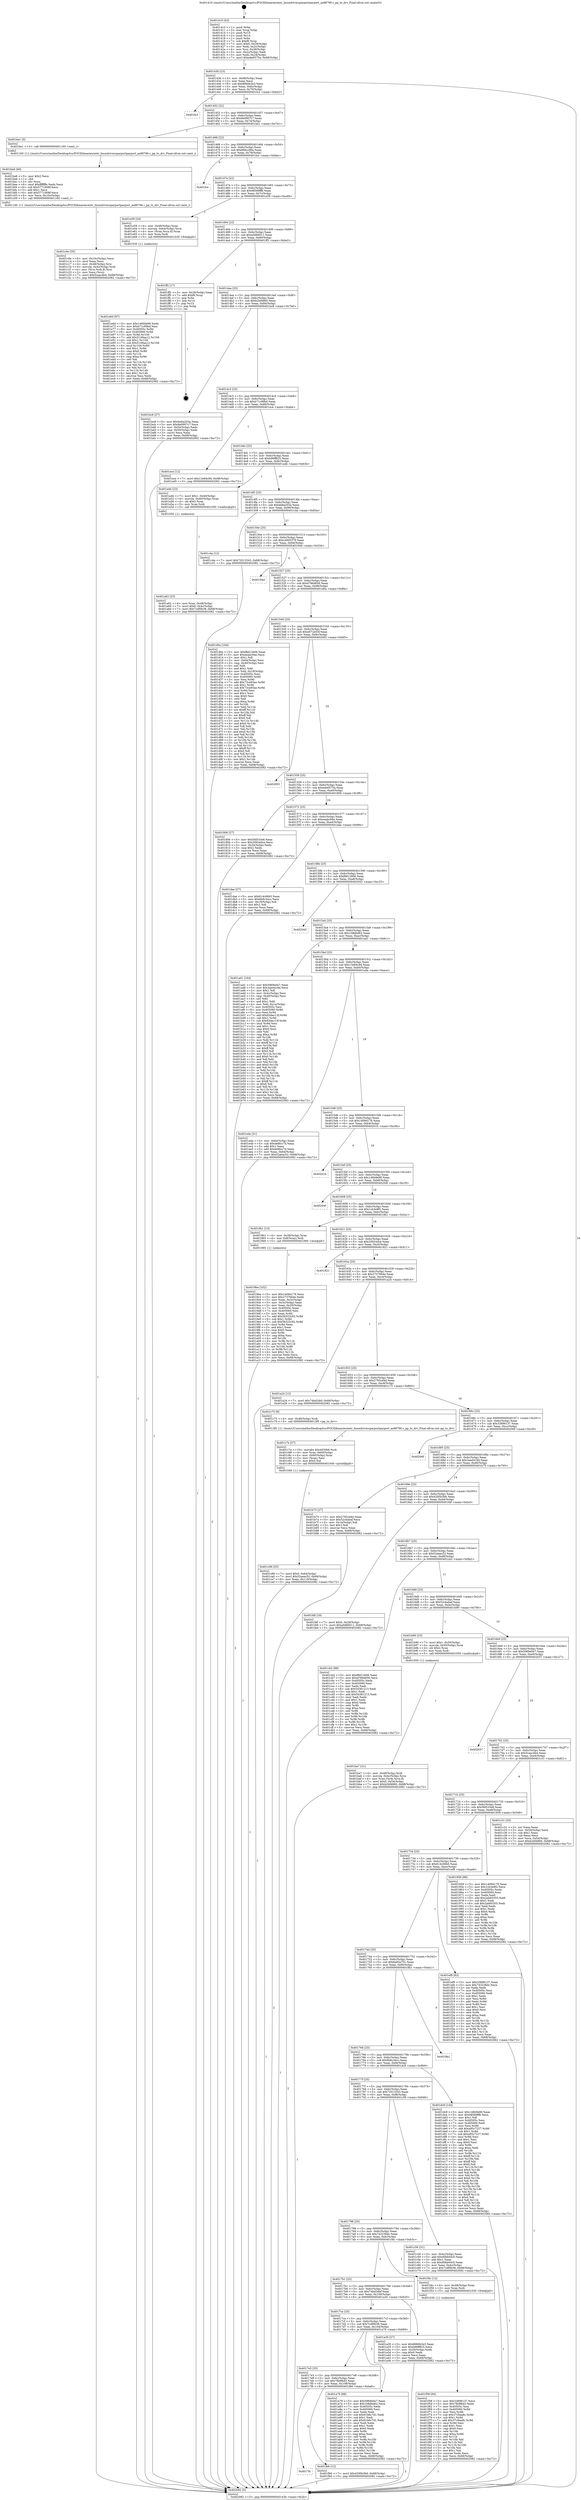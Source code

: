 digraph "0x401410" {
  label = "0x401410 (/mnt/c/Users/mathe/Desktop/tcc/POCII/binaries/extr_linuxdriversparportparport_ax88796.c_pp_to_drv_Final-ollvm.out::main(0))"
  labelloc = "t"
  node[shape=record]

  Entry [label="",width=0.3,height=0.3,shape=circle,fillcolor=black,style=filled]
  "0x40143b" [label="{
     0x40143b [23]\l
     | [instrs]\l
     &nbsp;&nbsp;0x40143b \<+3\>: mov -0x68(%rbp),%eax\l
     &nbsp;&nbsp;0x40143e \<+2\>: mov %eax,%ecx\l
     &nbsp;&nbsp;0x401440 \<+6\>: sub $0x8666b3e3,%ecx\l
     &nbsp;&nbsp;0x401446 \<+3\>: mov %eax,-0x6c(%rbp)\l
     &nbsp;&nbsp;0x401449 \<+3\>: mov %ecx,-0x70(%rbp)\l
     &nbsp;&nbsp;0x40144c \<+6\>: je 0000000000401fc2 \<main+0xbb2\>\l
  }"]
  "0x401fc2" [label="{
     0x401fc2\l
  }", style=dashed]
  "0x401452" [label="{
     0x401452 [22]\l
     | [instrs]\l
     &nbsp;&nbsp;0x401452 \<+5\>: jmp 0000000000401457 \<main+0x47\>\l
     &nbsp;&nbsp;0x401457 \<+3\>: mov -0x6c(%rbp),%eax\l
     &nbsp;&nbsp;0x40145a \<+5\>: sub $0x8e0907c7,%eax\l
     &nbsp;&nbsp;0x40145f \<+3\>: mov %eax,-0x74(%rbp)\l
     &nbsp;&nbsp;0x401462 \<+6\>: je 0000000000401be1 \<main+0x7d1\>\l
  }"]
  Exit [label="",width=0.3,height=0.3,shape=circle,fillcolor=black,style=filled,peripheries=2]
  "0x401be1" [label="{
     0x401be1 [5]\l
     | [instrs]\l
     &nbsp;&nbsp;0x401be1 \<+5\>: call 0000000000401160 \<next_i\>\l
     | [calls]\l
     &nbsp;&nbsp;0x401160 \{1\} (/mnt/c/Users/mathe/Desktop/tcc/POCII/binaries/extr_linuxdriversparportparport_ax88796.c_pp_to_drv_Final-ollvm.out::next_i)\l
  }"]
  "0x401468" [label="{
     0x401468 [22]\l
     | [instrs]\l
     &nbsp;&nbsp;0x401468 \<+5\>: jmp 000000000040146d \<main+0x5d\>\l
     &nbsp;&nbsp;0x40146d \<+3\>: mov -0x6c(%rbp),%eax\l
     &nbsp;&nbsp;0x401470 \<+5\>: sub $0x966cc90a,%eax\l
     &nbsp;&nbsp;0x401475 \<+3\>: mov %eax,-0x78(%rbp)\l
     &nbsp;&nbsp;0x401478 \<+6\>: je 0000000000401fce \<main+0xbbe\>\l
  }"]
  "0x4017fc" [label="{
     0x4017fc\l
  }", style=dashed]
  "0x401fce" [label="{
     0x401fce\l
  }", style=dashed]
  "0x40147e" [label="{
     0x40147e [22]\l
     | [instrs]\l
     &nbsp;&nbsp;0x40147e \<+5\>: jmp 0000000000401483 \<main+0x73\>\l
     &nbsp;&nbsp;0x401483 \<+3\>: mov -0x6c(%rbp),%eax\l
     &nbsp;&nbsp;0x401486 \<+5\>: sub $0x98569ff8,%eax\l
     &nbsp;&nbsp;0x40148b \<+3\>: mov %eax,-0x7c(%rbp)\l
     &nbsp;&nbsp;0x40148e \<+6\>: je 0000000000401e59 \<main+0xa49\>\l
  }"]
  "0x401fb6" [label="{
     0x401fb6 [12]\l
     | [instrs]\l
     &nbsp;&nbsp;0x401fb6 \<+7\>: movl $0x4295b3b6,-0x68(%rbp)\l
     &nbsp;&nbsp;0x401fbd \<+5\>: jmp 0000000000402082 \<main+0xc72\>\l
  }"]
  "0x401e59" [label="{
     0x401e59 [20]\l
     | [instrs]\l
     &nbsp;&nbsp;0x401e59 \<+4\>: mov -0x48(%rbp),%rax\l
     &nbsp;&nbsp;0x401e5d \<+4\>: movslq -0x64(%rbp),%rcx\l
     &nbsp;&nbsp;0x401e61 \<+4\>: mov (%rax,%rcx,8),%rax\l
     &nbsp;&nbsp;0x401e65 \<+3\>: mov %rax,%rdi\l
     &nbsp;&nbsp;0x401e68 \<+5\>: call 0000000000401030 \<free@plt\>\l
     | [calls]\l
     &nbsp;&nbsp;0x401030 \{1\} (unknown)\l
  }"]
  "0x401494" [label="{
     0x401494 [22]\l
     | [instrs]\l
     &nbsp;&nbsp;0x401494 \<+5\>: jmp 0000000000401499 \<main+0x89\>\l
     &nbsp;&nbsp;0x401499 \<+3\>: mov -0x6c(%rbp),%eax\l
     &nbsp;&nbsp;0x40149c \<+5\>: sub $0xa0d66011,%eax\l
     &nbsp;&nbsp;0x4014a1 \<+3\>: mov %eax,-0x80(%rbp)\l
     &nbsp;&nbsp;0x4014a4 \<+6\>: je 0000000000401ff2 \<main+0xbe2\>\l
  }"]
  "0x401f58" [label="{
     0x401f58 [94]\l
     | [instrs]\l
     &nbsp;&nbsp;0x401f58 \<+5\>: mov $0x33896137,%ecx\l
     &nbsp;&nbsp;0x401f5d \<+5\>: mov $0x7fb9fbd3,%edx\l
     &nbsp;&nbsp;0x401f62 \<+7\>: mov 0x40505c,%esi\l
     &nbsp;&nbsp;0x401f69 \<+8\>: mov 0x405060,%r8d\l
     &nbsp;&nbsp;0x401f71 \<+3\>: mov %esi,%r9d\l
     &nbsp;&nbsp;0x401f74 \<+7\>: sub $0x37c9aa8c,%r9d\l
     &nbsp;&nbsp;0x401f7b \<+4\>: sub $0x1,%r9d\l
     &nbsp;&nbsp;0x401f7f \<+7\>: add $0x37c9aa8c,%r9d\l
     &nbsp;&nbsp;0x401f86 \<+4\>: imul %r9d,%esi\l
     &nbsp;&nbsp;0x401f8a \<+3\>: and $0x1,%esi\l
     &nbsp;&nbsp;0x401f8d \<+3\>: cmp $0x0,%esi\l
     &nbsp;&nbsp;0x401f90 \<+4\>: sete %r10b\l
     &nbsp;&nbsp;0x401f94 \<+4\>: cmp $0xa,%r8d\l
     &nbsp;&nbsp;0x401f98 \<+4\>: setl %r11b\l
     &nbsp;&nbsp;0x401f9c \<+3\>: mov %r10b,%bl\l
     &nbsp;&nbsp;0x401f9f \<+3\>: and %r11b,%bl\l
     &nbsp;&nbsp;0x401fa2 \<+3\>: xor %r11b,%r10b\l
     &nbsp;&nbsp;0x401fa5 \<+3\>: or %r10b,%bl\l
     &nbsp;&nbsp;0x401fa8 \<+3\>: test $0x1,%bl\l
     &nbsp;&nbsp;0x401fab \<+3\>: cmovne %edx,%ecx\l
     &nbsp;&nbsp;0x401fae \<+3\>: mov %ecx,-0x68(%rbp)\l
     &nbsp;&nbsp;0x401fb1 \<+5\>: jmp 0000000000402082 \<main+0xc72\>\l
  }"]
  "0x401ff2" [label="{
     0x401ff2 [17]\l
     | [instrs]\l
     &nbsp;&nbsp;0x401ff2 \<+3\>: mov -0x28(%rbp),%eax\l
     &nbsp;&nbsp;0x401ff5 \<+7\>: add $0xf8,%rsp\l
     &nbsp;&nbsp;0x401ffc \<+1\>: pop %rbx\l
     &nbsp;&nbsp;0x401ffd \<+2\>: pop %r14\l
     &nbsp;&nbsp;0x401fff \<+2\>: pop %r15\l
     &nbsp;&nbsp;0x402001 \<+1\>: pop %rbp\l
     &nbsp;&nbsp;0x402002 \<+1\>: ret\l
  }"]
  "0x4014aa" [label="{
     0x4014aa [25]\l
     | [instrs]\l
     &nbsp;&nbsp;0x4014aa \<+5\>: jmp 00000000004014af \<main+0x9f\>\l
     &nbsp;&nbsp;0x4014af \<+3\>: mov -0x6c(%rbp),%eax\l
     &nbsp;&nbsp;0x4014b2 \<+5\>: sub $0xb2bf4860,%eax\l
     &nbsp;&nbsp;0x4014b7 \<+6\>: mov %eax,-0x84(%rbp)\l
     &nbsp;&nbsp;0x4014bd \<+6\>: je 0000000000401bc6 \<main+0x7b6\>\l
  }"]
  "0x401e6d" [label="{
     0x401e6d [97]\l
     | [instrs]\l
     &nbsp;&nbsp;0x401e6d \<+5\>: mov $0x146b9e98,%edx\l
     &nbsp;&nbsp;0x401e72 \<+5\>: mov $0xb71c99bd,%esi\l
     &nbsp;&nbsp;0x401e77 \<+8\>: mov 0x40505c,%r8d\l
     &nbsp;&nbsp;0x401e7f \<+8\>: mov 0x405060,%r9d\l
     &nbsp;&nbsp;0x401e87 \<+3\>: mov %r8d,%r10d\l
     &nbsp;&nbsp;0x401e8a \<+7\>: add $0x5149aa12,%r10d\l
     &nbsp;&nbsp;0x401e91 \<+4\>: sub $0x1,%r10d\l
     &nbsp;&nbsp;0x401e95 \<+7\>: sub $0x5149aa12,%r10d\l
     &nbsp;&nbsp;0x401e9c \<+4\>: imul %r10d,%r8d\l
     &nbsp;&nbsp;0x401ea0 \<+4\>: and $0x1,%r8d\l
     &nbsp;&nbsp;0x401ea4 \<+4\>: cmp $0x0,%r8d\l
     &nbsp;&nbsp;0x401ea8 \<+4\>: sete %r11b\l
     &nbsp;&nbsp;0x401eac \<+4\>: cmp $0xa,%r9d\l
     &nbsp;&nbsp;0x401eb0 \<+3\>: setl %bl\l
     &nbsp;&nbsp;0x401eb3 \<+3\>: mov %r11b,%r14b\l
     &nbsp;&nbsp;0x401eb6 \<+3\>: and %bl,%r14b\l
     &nbsp;&nbsp;0x401eb9 \<+3\>: xor %bl,%r11b\l
     &nbsp;&nbsp;0x401ebc \<+3\>: or %r11b,%r14b\l
     &nbsp;&nbsp;0x401ebf \<+4\>: test $0x1,%r14b\l
     &nbsp;&nbsp;0x401ec3 \<+3\>: cmovne %esi,%edx\l
     &nbsp;&nbsp;0x401ec6 \<+3\>: mov %edx,-0x68(%rbp)\l
     &nbsp;&nbsp;0x401ec9 \<+5\>: jmp 0000000000402082 \<main+0xc72\>\l
  }"]
  "0x401bc6" [label="{
     0x401bc6 [27]\l
     | [instrs]\l
     &nbsp;&nbsp;0x401bc6 \<+5\>: mov $0xbb6a203a,%eax\l
     &nbsp;&nbsp;0x401bcb \<+5\>: mov $0x8e0907c7,%ecx\l
     &nbsp;&nbsp;0x401bd0 \<+3\>: mov -0x54(%rbp),%edx\l
     &nbsp;&nbsp;0x401bd3 \<+3\>: cmp -0x50(%rbp),%edx\l
     &nbsp;&nbsp;0x401bd6 \<+3\>: cmovl %ecx,%eax\l
     &nbsp;&nbsp;0x401bd9 \<+3\>: mov %eax,-0x68(%rbp)\l
     &nbsp;&nbsp;0x401bdc \<+5\>: jmp 0000000000402082 \<main+0xc72\>\l
  }"]
  "0x4014c3" [label="{
     0x4014c3 [25]\l
     | [instrs]\l
     &nbsp;&nbsp;0x4014c3 \<+5\>: jmp 00000000004014c8 \<main+0xb8\>\l
     &nbsp;&nbsp;0x4014c8 \<+3\>: mov -0x6c(%rbp),%eax\l
     &nbsp;&nbsp;0x4014cb \<+5\>: sub $0xb71c99bd,%eax\l
     &nbsp;&nbsp;0x4014d0 \<+6\>: mov %eax,-0x88(%rbp)\l
     &nbsp;&nbsp;0x4014d6 \<+6\>: je 0000000000401ece \<main+0xabe\>\l
  }"]
  "0x401c99" [label="{
     0x401c99 [25]\l
     | [instrs]\l
     &nbsp;&nbsp;0x401c99 \<+7\>: movl $0x0,-0x64(%rbp)\l
     &nbsp;&nbsp;0x401ca0 \<+7\>: movl $0x52aeac52,-0x68(%rbp)\l
     &nbsp;&nbsp;0x401ca7 \<+6\>: mov %eax,-0x110(%rbp)\l
     &nbsp;&nbsp;0x401cad \<+5\>: jmp 0000000000402082 \<main+0xc72\>\l
  }"]
  "0x401ece" [label="{
     0x401ece [12]\l
     | [instrs]\l
     &nbsp;&nbsp;0x401ece \<+7\>: movl $0x13e84c94,-0x68(%rbp)\l
     &nbsp;&nbsp;0x401ed5 \<+5\>: jmp 0000000000402082 \<main+0xc72\>\l
  }"]
  "0x4014dc" [label="{
     0x4014dc [25]\l
     | [instrs]\l
     &nbsp;&nbsp;0x4014dc \<+5\>: jmp 00000000004014e1 \<main+0xd1\>\l
     &nbsp;&nbsp;0x4014e1 \<+3\>: mov -0x6c(%rbp),%eax\l
     &nbsp;&nbsp;0x4014e4 \<+5\>: sub $0xb96ff825,%eax\l
     &nbsp;&nbsp;0x4014e9 \<+6\>: mov %eax,-0x8c(%rbp)\l
     &nbsp;&nbsp;0x4014ef \<+6\>: je 0000000000401a4b \<main+0x63b\>\l
  }"]
  "0x401c7e" [label="{
     0x401c7e [27]\l
     | [instrs]\l
     &nbsp;&nbsp;0x401c7e \<+10\>: movabs $0x4030b6,%rdi\l
     &nbsp;&nbsp;0x401c88 \<+4\>: mov %rax,-0x60(%rbp)\l
     &nbsp;&nbsp;0x401c8c \<+4\>: mov -0x60(%rbp),%rax\l
     &nbsp;&nbsp;0x401c90 \<+2\>: mov (%rax),%esi\l
     &nbsp;&nbsp;0x401c92 \<+2\>: mov $0x0,%al\l
     &nbsp;&nbsp;0x401c94 \<+5\>: call 0000000000401040 \<printf@plt\>\l
     | [calls]\l
     &nbsp;&nbsp;0x401040 \{1\} (unknown)\l
  }"]
  "0x401a4b" [label="{
     0x401a4b [23]\l
     | [instrs]\l
     &nbsp;&nbsp;0x401a4b \<+7\>: movl $0x1,-0x40(%rbp)\l
     &nbsp;&nbsp;0x401a52 \<+4\>: movslq -0x40(%rbp),%rax\l
     &nbsp;&nbsp;0x401a56 \<+4\>: shl $0x3,%rax\l
     &nbsp;&nbsp;0x401a5a \<+3\>: mov %rax,%rdi\l
     &nbsp;&nbsp;0x401a5d \<+5\>: call 0000000000401050 \<malloc@plt\>\l
     | [calls]\l
     &nbsp;&nbsp;0x401050 \{1\} (unknown)\l
  }"]
  "0x4014f5" [label="{
     0x4014f5 [25]\l
     | [instrs]\l
     &nbsp;&nbsp;0x4014f5 \<+5\>: jmp 00000000004014fa \<main+0xea\>\l
     &nbsp;&nbsp;0x4014fa \<+3\>: mov -0x6c(%rbp),%eax\l
     &nbsp;&nbsp;0x4014fd \<+5\>: sub $0xbb6a203a,%eax\l
     &nbsp;&nbsp;0x401502 \<+6\>: mov %eax,-0x90(%rbp)\l
     &nbsp;&nbsp;0x401508 \<+6\>: je 0000000000401c4a \<main+0x83a\>\l
  }"]
  "0x401c0e" [label="{
     0x401c0e [35]\l
     | [instrs]\l
     &nbsp;&nbsp;0x401c0e \<+6\>: mov -0x10c(%rbp),%ecx\l
     &nbsp;&nbsp;0x401c14 \<+3\>: imul %eax,%ecx\l
     &nbsp;&nbsp;0x401c17 \<+4\>: mov -0x48(%rbp),%rsi\l
     &nbsp;&nbsp;0x401c1b \<+4\>: movslq -0x4c(%rbp),%rdi\l
     &nbsp;&nbsp;0x401c1f \<+4\>: mov (%rsi,%rdi,8),%rsi\l
     &nbsp;&nbsp;0x401c23 \<+2\>: mov %ecx,(%rsi)\l
     &nbsp;&nbsp;0x401c25 \<+7\>: movl $0x5caac4b4,-0x68(%rbp)\l
     &nbsp;&nbsp;0x401c2c \<+5\>: jmp 0000000000402082 \<main+0xc72\>\l
  }"]
  "0x401c4a" [label="{
     0x401c4a [12]\l
     | [instrs]\l
     &nbsp;&nbsp;0x401c4a \<+7\>: movl $0x72013343,-0x68(%rbp)\l
     &nbsp;&nbsp;0x401c51 \<+5\>: jmp 0000000000402082 \<main+0xc72\>\l
  }"]
  "0x40150e" [label="{
     0x40150e [25]\l
     | [instrs]\l
     &nbsp;&nbsp;0x40150e \<+5\>: jmp 0000000000401513 \<main+0x103\>\l
     &nbsp;&nbsp;0x401513 \<+3\>: mov -0x6c(%rbp),%eax\l
     &nbsp;&nbsp;0x401516 \<+5\>: sub $0xc4005379,%eax\l
     &nbsp;&nbsp;0x40151b \<+6\>: mov %eax,-0x94(%rbp)\l
     &nbsp;&nbsp;0x401521 \<+6\>: je 000000000040194d \<main+0x53d\>\l
  }"]
  "0x401be6" [label="{
     0x401be6 [40]\l
     | [instrs]\l
     &nbsp;&nbsp;0x401be6 \<+5\>: mov $0x2,%ecx\l
     &nbsp;&nbsp;0x401beb \<+1\>: cltd\l
     &nbsp;&nbsp;0x401bec \<+2\>: idiv %ecx\l
     &nbsp;&nbsp;0x401bee \<+6\>: imul $0xfffffffe,%edx,%ecx\l
     &nbsp;&nbsp;0x401bf4 \<+6\>: sub $0x5771908f,%ecx\l
     &nbsp;&nbsp;0x401bfa \<+3\>: add $0x1,%ecx\l
     &nbsp;&nbsp;0x401bfd \<+6\>: add $0x5771908f,%ecx\l
     &nbsp;&nbsp;0x401c03 \<+6\>: mov %ecx,-0x10c(%rbp)\l
     &nbsp;&nbsp;0x401c09 \<+5\>: call 0000000000401160 \<next_i\>\l
     | [calls]\l
     &nbsp;&nbsp;0x401160 \{1\} (/mnt/c/Users/mathe/Desktop/tcc/POCII/binaries/extr_linuxdriversparportparport_ax88796.c_pp_to_drv_Final-ollvm.out::next_i)\l
  }"]
  "0x40194d" [label="{
     0x40194d\l
  }", style=dashed]
  "0x401527" [label="{
     0x401527 [25]\l
     | [instrs]\l
     &nbsp;&nbsp;0x401527 \<+5\>: jmp 000000000040152c \<main+0x11c\>\l
     &nbsp;&nbsp;0x40152c \<+3\>: mov -0x6c(%rbp),%eax\l
     &nbsp;&nbsp;0x40152f \<+5\>: sub $0xd786d656,%eax\l
     &nbsp;&nbsp;0x401534 \<+6\>: mov %eax,-0x98(%rbp)\l
     &nbsp;&nbsp;0x40153a \<+6\>: je 0000000000401d0a \<main+0x8fa\>\l
  }"]
  "0x401ba7" [label="{
     0x401ba7 [31]\l
     | [instrs]\l
     &nbsp;&nbsp;0x401ba7 \<+4\>: mov -0x48(%rbp),%rdi\l
     &nbsp;&nbsp;0x401bab \<+4\>: movslq -0x4c(%rbp),%rcx\l
     &nbsp;&nbsp;0x401baf \<+4\>: mov %rax,(%rdi,%rcx,8)\l
     &nbsp;&nbsp;0x401bb3 \<+7\>: movl $0x0,-0x54(%rbp)\l
     &nbsp;&nbsp;0x401bba \<+7\>: movl $0xb2bf4860,-0x68(%rbp)\l
     &nbsp;&nbsp;0x401bc1 \<+5\>: jmp 0000000000402082 \<main+0xc72\>\l
  }"]
  "0x401d0a" [label="{
     0x401d0a [164]\l
     | [instrs]\l
     &nbsp;&nbsp;0x401d0a \<+5\>: mov $0xf8d12606,%eax\l
     &nbsp;&nbsp;0x401d0f \<+5\>: mov $0xeeabc94e,%ecx\l
     &nbsp;&nbsp;0x401d14 \<+2\>: mov $0x1,%dl\l
     &nbsp;&nbsp;0x401d16 \<+3\>: mov -0x64(%rbp),%esi\l
     &nbsp;&nbsp;0x401d19 \<+3\>: cmp -0x40(%rbp),%esi\l
     &nbsp;&nbsp;0x401d1c \<+4\>: setl %dil\l
     &nbsp;&nbsp;0x401d20 \<+4\>: and $0x1,%dil\l
     &nbsp;&nbsp;0x401d24 \<+4\>: mov %dil,-0x19(%rbp)\l
     &nbsp;&nbsp;0x401d28 \<+7\>: mov 0x40505c,%esi\l
     &nbsp;&nbsp;0x401d2f \<+8\>: mov 0x405060,%r8d\l
     &nbsp;&nbsp;0x401d37 \<+3\>: mov %esi,%r9d\l
     &nbsp;&nbsp;0x401d3a \<+7\>: add $0x73ce93ae,%r9d\l
     &nbsp;&nbsp;0x401d41 \<+4\>: sub $0x1,%r9d\l
     &nbsp;&nbsp;0x401d45 \<+7\>: sub $0x73ce93ae,%r9d\l
     &nbsp;&nbsp;0x401d4c \<+4\>: imul %r9d,%esi\l
     &nbsp;&nbsp;0x401d50 \<+3\>: and $0x1,%esi\l
     &nbsp;&nbsp;0x401d53 \<+3\>: cmp $0x0,%esi\l
     &nbsp;&nbsp;0x401d56 \<+4\>: sete %dil\l
     &nbsp;&nbsp;0x401d5a \<+4\>: cmp $0xa,%r8d\l
     &nbsp;&nbsp;0x401d5e \<+4\>: setl %r10b\l
     &nbsp;&nbsp;0x401d62 \<+3\>: mov %dil,%r11b\l
     &nbsp;&nbsp;0x401d65 \<+4\>: xor $0xff,%r11b\l
     &nbsp;&nbsp;0x401d69 \<+3\>: mov %r10b,%bl\l
     &nbsp;&nbsp;0x401d6c \<+3\>: xor $0xff,%bl\l
     &nbsp;&nbsp;0x401d6f \<+3\>: xor $0x0,%dl\l
     &nbsp;&nbsp;0x401d72 \<+3\>: mov %r11b,%r14b\l
     &nbsp;&nbsp;0x401d75 \<+4\>: and $0x0,%r14b\l
     &nbsp;&nbsp;0x401d79 \<+3\>: and %dl,%dil\l
     &nbsp;&nbsp;0x401d7c \<+3\>: mov %bl,%r15b\l
     &nbsp;&nbsp;0x401d7f \<+4\>: and $0x0,%r15b\l
     &nbsp;&nbsp;0x401d83 \<+3\>: and %dl,%r10b\l
     &nbsp;&nbsp;0x401d86 \<+3\>: or %dil,%r14b\l
     &nbsp;&nbsp;0x401d89 \<+3\>: or %r10b,%r15b\l
     &nbsp;&nbsp;0x401d8c \<+3\>: xor %r15b,%r14b\l
     &nbsp;&nbsp;0x401d8f \<+3\>: or %bl,%r11b\l
     &nbsp;&nbsp;0x401d92 \<+4\>: xor $0xff,%r11b\l
     &nbsp;&nbsp;0x401d96 \<+3\>: or $0x0,%dl\l
     &nbsp;&nbsp;0x401d99 \<+3\>: and %dl,%r11b\l
     &nbsp;&nbsp;0x401d9c \<+3\>: or %r11b,%r14b\l
     &nbsp;&nbsp;0x401d9f \<+4\>: test $0x1,%r14b\l
     &nbsp;&nbsp;0x401da3 \<+3\>: cmovne %ecx,%eax\l
     &nbsp;&nbsp;0x401da6 \<+3\>: mov %eax,-0x68(%rbp)\l
     &nbsp;&nbsp;0x401da9 \<+5\>: jmp 0000000000402082 \<main+0xc72\>\l
  }"]
  "0x401540" [label="{
     0x401540 [25]\l
     | [instrs]\l
     &nbsp;&nbsp;0x401540 \<+5\>: jmp 0000000000401545 \<main+0x135\>\l
     &nbsp;&nbsp;0x401545 \<+3\>: mov -0x6c(%rbp),%eax\l
     &nbsp;&nbsp;0x401548 \<+5\>: sub $0xe672e03f,%eax\l
     &nbsp;&nbsp;0x40154d \<+6\>: mov %eax,-0x9c(%rbp)\l
     &nbsp;&nbsp;0x401553 \<+6\>: je 0000000000402003 \<main+0xbf3\>\l
  }"]
  "0x4017e3" [label="{
     0x4017e3 [25]\l
     | [instrs]\l
     &nbsp;&nbsp;0x4017e3 \<+5\>: jmp 00000000004017e8 \<main+0x3d8\>\l
     &nbsp;&nbsp;0x4017e8 \<+3\>: mov -0x6c(%rbp),%eax\l
     &nbsp;&nbsp;0x4017eb \<+5\>: sub $0x7fb9fbd3,%eax\l
     &nbsp;&nbsp;0x4017f0 \<+6\>: mov %eax,-0x108(%rbp)\l
     &nbsp;&nbsp;0x4017f6 \<+6\>: je 0000000000401fb6 \<main+0xba6\>\l
  }"]
  "0x402003" [label="{
     0x402003\l
  }", style=dashed]
  "0x401559" [label="{
     0x401559 [25]\l
     | [instrs]\l
     &nbsp;&nbsp;0x401559 \<+5\>: jmp 000000000040155e \<main+0x14e\>\l
     &nbsp;&nbsp;0x40155e \<+3\>: mov -0x6c(%rbp),%eax\l
     &nbsp;&nbsp;0x401561 \<+5\>: sub $0xede6575a,%eax\l
     &nbsp;&nbsp;0x401566 \<+6\>: mov %eax,-0xa0(%rbp)\l
     &nbsp;&nbsp;0x40156c \<+6\>: je 0000000000401806 \<main+0x3f6\>\l
  }"]
  "0x401a79" [label="{
     0x401a79 [88]\l
     | [instrs]\l
     &nbsp;&nbsp;0x401a79 \<+5\>: mov $0x5969e0e7,%eax\l
     &nbsp;&nbsp;0x401a7e \<+5\>: mov $0x108dbd62,%ecx\l
     &nbsp;&nbsp;0x401a83 \<+7\>: mov 0x40505c,%edx\l
     &nbsp;&nbsp;0x401a8a \<+7\>: mov 0x405060,%esi\l
     &nbsp;&nbsp;0x401a91 \<+2\>: mov %edx,%edi\l
     &nbsp;&nbsp;0x401a93 \<+6\>: sub $0x91b6c7d1,%edi\l
     &nbsp;&nbsp;0x401a99 \<+3\>: sub $0x1,%edi\l
     &nbsp;&nbsp;0x401a9c \<+6\>: add $0x91b6c7d1,%edi\l
     &nbsp;&nbsp;0x401aa2 \<+3\>: imul %edi,%edx\l
     &nbsp;&nbsp;0x401aa5 \<+3\>: and $0x1,%edx\l
     &nbsp;&nbsp;0x401aa8 \<+3\>: cmp $0x0,%edx\l
     &nbsp;&nbsp;0x401aab \<+4\>: sete %r8b\l
     &nbsp;&nbsp;0x401aaf \<+3\>: cmp $0xa,%esi\l
     &nbsp;&nbsp;0x401ab2 \<+4\>: setl %r9b\l
     &nbsp;&nbsp;0x401ab6 \<+3\>: mov %r8b,%r10b\l
     &nbsp;&nbsp;0x401ab9 \<+3\>: and %r9b,%r10b\l
     &nbsp;&nbsp;0x401abc \<+3\>: xor %r9b,%r8b\l
     &nbsp;&nbsp;0x401abf \<+3\>: or %r8b,%r10b\l
     &nbsp;&nbsp;0x401ac2 \<+4\>: test $0x1,%r10b\l
     &nbsp;&nbsp;0x401ac6 \<+3\>: cmovne %ecx,%eax\l
     &nbsp;&nbsp;0x401ac9 \<+3\>: mov %eax,-0x68(%rbp)\l
     &nbsp;&nbsp;0x401acc \<+5\>: jmp 0000000000402082 \<main+0xc72\>\l
  }"]
  "0x401806" [label="{
     0x401806 [27]\l
     | [instrs]\l
     &nbsp;&nbsp;0x401806 \<+5\>: mov $0x5fd533e8,%eax\l
     &nbsp;&nbsp;0x40180b \<+5\>: mov $0x20924dce,%ecx\l
     &nbsp;&nbsp;0x401810 \<+3\>: mov -0x24(%rbp),%edx\l
     &nbsp;&nbsp;0x401813 \<+3\>: cmp $0x2,%edx\l
     &nbsp;&nbsp;0x401816 \<+3\>: cmovne %ecx,%eax\l
     &nbsp;&nbsp;0x401819 \<+3\>: mov %eax,-0x68(%rbp)\l
     &nbsp;&nbsp;0x40181c \<+5\>: jmp 0000000000402082 \<main+0xc72\>\l
  }"]
  "0x401572" [label="{
     0x401572 [25]\l
     | [instrs]\l
     &nbsp;&nbsp;0x401572 \<+5\>: jmp 0000000000401577 \<main+0x167\>\l
     &nbsp;&nbsp;0x401577 \<+3\>: mov -0x6c(%rbp),%eax\l
     &nbsp;&nbsp;0x40157a \<+5\>: sub $0xeeabc94e,%eax\l
     &nbsp;&nbsp;0x40157f \<+6\>: mov %eax,-0xa4(%rbp)\l
     &nbsp;&nbsp;0x401585 \<+6\>: je 0000000000401dae \<main+0x99e\>\l
  }"]
  "0x402082" [label="{
     0x402082 [5]\l
     | [instrs]\l
     &nbsp;&nbsp;0x402082 \<+5\>: jmp 000000000040143b \<main+0x2b\>\l
  }"]
  "0x401410" [label="{
     0x401410 [43]\l
     | [instrs]\l
     &nbsp;&nbsp;0x401410 \<+1\>: push %rbp\l
     &nbsp;&nbsp;0x401411 \<+3\>: mov %rsp,%rbp\l
     &nbsp;&nbsp;0x401414 \<+2\>: push %r15\l
     &nbsp;&nbsp;0x401416 \<+2\>: push %r14\l
     &nbsp;&nbsp;0x401418 \<+1\>: push %rbx\l
     &nbsp;&nbsp;0x401419 \<+7\>: sub $0xf8,%rsp\l
     &nbsp;&nbsp;0x401420 \<+7\>: movl $0x0,-0x28(%rbp)\l
     &nbsp;&nbsp;0x401427 \<+3\>: mov %edi,-0x2c(%rbp)\l
     &nbsp;&nbsp;0x40142a \<+4\>: mov %rsi,-0x38(%rbp)\l
     &nbsp;&nbsp;0x40142e \<+3\>: mov -0x2c(%rbp),%edi\l
     &nbsp;&nbsp;0x401431 \<+3\>: mov %edi,-0x24(%rbp)\l
     &nbsp;&nbsp;0x401434 \<+7\>: movl $0xede6575a,-0x68(%rbp)\l
  }"]
  "0x401a62" [label="{
     0x401a62 [23]\l
     | [instrs]\l
     &nbsp;&nbsp;0x401a62 \<+4\>: mov %rax,-0x48(%rbp)\l
     &nbsp;&nbsp;0x401a66 \<+7\>: movl $0x0,-0x4c(%rbp)\l
     &nbsp;&nbsp;0x401a6d \<+7\>: movl $0x7cdf0b38,-0x68(%rbp)\l
     &nbsp;&nbsp;0x401a74 \<+5\>: jmp 0000000000402082 \<main+0xc72\>\l
  }"]
  "0x401dae" [label="{
     0x401dae [27]\l
     | [instrs]\l
     &nbsp;&nbsp;0x401dae \<+5\>: mov $0x614c66b5,%eax\l
     &nbsp;&nbsp;0x401db3 \<+5\>: mov $0x6b6c3ecc,%ecx\l
     &nbsp;&nbsp;0x401db8 \<+3\>: mov -0x19(%rbp),%dl\l
     &nbsp;&nbsp;0x401dbb \<+3\>: test $0x1,%dl\l
     &nbsp;&nbsp;0x401dbe \<+3\>: cmovne %ecx,%eax\l
     &nbsp;&nbsp;0x401dc1 \<+3\>: mov %eax,-0x68(%rbp)\l
     &nbsp;&nbsp;0x401dc4 \<+5\>: jmp 0000000000402082 \<main+0xc72\>\l
  }"]
  "0x40158b" [label="{
     0x40158b [25]\l
     | [instrs]\l
     &nbsp;&nbsp;0x40158b \<+5\>: jmp 0000000000401590 \<main+0x180\>\l
     &nbsp;&nbsp;0x401590 \<+3\>: mov -0x6c(%rbp),%eax\l
     &nbsp;&nbsp;0x401593 \<+5\>: sub $0xf8d12606,%eax\l
     &nbsp;&nbsp;0x401598 \<+6\>: mov %eax,-0xa8(%rbp)\l
     &nbsp;&nbsp;0x40159e \<+6\>: je 0000000000402043 \<main+0xc33\>\l
  }"]
  "0x4017ca" [label="{
     0x4017ca [25]\l
     | [instrs]\l
     &nbsp;&nbsp;0x4017ca \<+5\>: jmp 00000000004017cf \<main+0x3bf\>\l
     &nbsp;&nbsp;0x4017cf \<+3\>: mov -0x6c(%rbp),%eax\l
     &nbsp;&nbsp;0x4017d2 \<+5\>: sub $0x7cdf0b38,%eax\l
     &nbsp;&nbsp;0x4017d7 \<+6\>: mov %eax,-0x104(%rbp)\l
     &nbsp;&nbsp;0x4017dd \<+6\>: je 0000000000401a79 \<main+0x669\>\l
  }"]
  "0x402043" [label="{
     0x402043\l
  }", style=dashed]
  "0x4015a4" [label="{
     0x4015a4 [25]\l
     | [instrs]\l
     &nbsp;&nbsp;0x4015a4 \<+5\>: jmp 00000000004015a9 \<main+0x199\>\l
     &nbsp;&nbsp;0x4015a9 \<+3\>: mov -0x6c(%rbp),%eax\l
     &nbsp;&nbsp;0x4015ac \<+5\>: sub $0x108dbd62,%eax\l
     &nbsp;&nbsp;0x4015b1 \<+6\>: mov %eax,-0xac(%rbp)\l
     &nbsp;&nbsp;0x4015b7 \<+6\>: je 0000000000401ad1 \<main+0x6c1\>\l
  }"]
  "0x401a30" [label="{
     0x401a30 [27]\l
     | [instrs]\l
     &nbsp;&nbsp;0x401a30 \<+5\>: mov $0x8666b3e3,%eax\l
     &nbsp;&nbsp;0x401a35 \<+5\>: mov $0xb96ff825,%ecx\l
     &nbsp;&nbsp;0x401a3a \<+3\>: mov -0x20(%rbp),%edx\l
     &nbsp;&nbsp;0x401a3d \<+3\>: cmp $0x0,%edx\l
     &nbsp;&nbsp;0x401a40 \<+3\>: cmove %ecx,%eax\l
     &nbsp;&nbsp;0x401a43 \<+3\>: mov %eax,-0x68(%rbp)\l
     &nbsp;&nbsp;0x401a46 \<+5\>: jmp 0000000000402082 \<main+0xc72\>\l
  }"]
  "0x401ad1" [label="{
     0x401ad1 [164]\l
     | [instrs]\l
     &nbsp;&nbsp;0x401ad1 \<+5\>: mov $0x5969e0e7,%eax\l
     &nbsp;&nbsp;0x401ad6 \<+5\>: mov $0x3aed418d,%ecx\l
     &nbsp;&nbsp;0x401adb \<+2\>: mov $0x1,%dl\l
     &nbsp;&nbsp;0x401add \<+3\>: mov -0x4c(%rbp),%esi\l
     &nbsp;&nbsp;0x401ae0 \<+3\>: cmp -0x40(%rbp),%esi\l
     &nbsp;&nbsp;0x401ae3 \<+4\>: setl %dil\l
     &nbsp;&nbsp;0x401ae7 \<+4\>: and $0x1,%dil\l
     &nbsp;&nbsp;0x401aeb \<+4\>: mov %dil,-0x1a(%rbp)\l
     &nbsp;&nbsp;0x401aef \<+7\>: mov 0x40505c,%esi\l
     &nbsp;&nbsp;0x401af6 \<+8\>: mov 0x405060,%r8d\l
     &nbsp;&nbsp;0x401afe \<+3\>: mov %esi,%r9d\l
     &nbsp;&nbsp;0x401b01 \<+7\>: add $0x83dec13f,%r9d\l
     &nbsp;&nbsp;0x401b08 \<+4\>: sub $0x1,%r9d\l
     &nbsp;&nbsp;0x401b0c \<+7\>: sub $0x83dec13f,%r9d\l
     &nbsp;&nbsp;0x401b13 \<+4\>: imul %r9d,%esi\l
     &nbsp;&nbsp;0x401b17 \<+3\>: and $0x1,%esi\l
     &nbsp;&nbsp;0x401b1a \<+3\>: cmp $0x0,%esi\l
     &nbsp;&nbsp;0x401b1d \<+4\>: sete %dil\l
     &nbsp;&nbsp;0x401b21 \<+4\>: cmp $0xa,%r8d\l
     &nbsp;&nbsp;0x401b25 \<+4\>: setl %r10b\l
     &nbsp;&nbsp;0x401b29 \<+3\>: mov %dil,%r11b\l
     &nbsp;&nbsp;0x401b2c \<+4\>: xor $0xff,%r11b\l
     &nbsp;&nbsp;0x401b30 \<+3\>: mov %r10b,%bl\l
     &nbsp;&nbsp;0x401b33 \<+3\>: xor $0xff,%bl\l
     &nbsp;&nbsp;0x401b36 \<+3\>: xor $0x0,%dl\l
     &nbsp;&nbsp;0x401b39 \<+3\>: mov %r11b,%r14b\l
     &nbsp;&nbsp;0x401b3c \<+4\>: and $0x0,%r14b\l
     &nbsp;&nbsp;0x401b40 \<+3\>: and %dl,%dil\l
     &nbsp;&nbsp;0x401b43 \<+3\>: mov %bl,%r15b\l
     &nbsp;&nbsp;0x401b46 \<+4\>: and $0x0,%r15b\l
     &nbsp;&nbsp;0x401b4a \<+3\>: and %dl,%r10b\l
     &nbsp;&nbsp;0x401b4d \<+3\>: or %dil,%r14b\l
     &nbsp;&nbsp;0x401b50 \<+3\>: or %r10b,%r15b\l
     &nbsp;&nbsp;0x401b53 \<+3\>: xor %r15b,%r14b\l
     &nbsp;&nbsp;0x401b56 \<+3\>: or %bl,%r11b\l
     &nbsp;&nbsp;0x401b59 \<+4\>: xor $0xff,%r11b\l
     &nbsp;&nbsp;0x401b5d \<+3\>: or $0x0,%dl\l
     &nbsp;&nbsp;0x401b60 \<+3\>: and %dl,%r11b\l
     &nbsp;&nbsp;0x401b63 \<+3\>: or %r11b,%r14b\l
     &nbsp;&nbsp;0x401b66 \<+4\>: test $0x1,%r14b\l
     &nbsp;&nbsp;0x401b6a \<+3\>: cmovne %ecx,%eax\l
     &nbsp;&nbsp;0x401b6d \<+3\>: mov %eax,-0x68(%rbp)\l
     &nbsp;&nbsp;0x401b70 \<+5\>: jmp 0000000000402082 \<main+0xc72\>\l
  }"]
  "0x4015bd" [label="{
     0x4015bd [25]\l
     | [instrs]\l
     &nbsp;&nbsp;0x4015bd \<+5\>: jmp 00000000004015c2 \<main+0x1b2\>\l
     &nbsp;&nbsp;0x4015c2 \<+3\>: mov -0x6c(%rbp),%eax\l
     &nbsp;&nbsp;0x4015c5 \<+5\>: sub $0x13e84c94,%eax\l
     &nbsp;&nbsp;0x4015ca \<+6\>: mov %eax,-0xb0(%rbp)\l
     &nbsp;&nbsp;0x4015d0 \<+6\>: je 0000000000401eda \<main+0xaca\>\l
  }"]
  "0x4017b1" [label="{
     0x4017b1 [25]\l
     | [instrs]\l
     &nbsp;&nbsp;0x4017b1 \<+5\>: jmp 00000000004017b6 \<main+0x3a6\>\l
     &nbsp;&nbsp;0x4017b6 \<+3\>: mov -0x6c(%rbp),%eax\l
     &nbsp;&nbsp;0x4017b9 \<+5\>: sub $0x74bd24bf,%eax\l
     &nbsp;&nbsp;0x4017be \<+6\>: mov %eax,-0x100(%rbp)\l
     &nbsp;&nbsp;0x4017c4 \<+6\>: je 0000000000401a30 \<main+0x620\>\l
  }"]
  "0x401eda" [label="{
     0x401eda [31]\l
     | [instrs]\l
     &nbsp;&nbsp;0x401eda \<+3\>: mov -0x64(%rbp),%eax\l
     &nbsp;&nbsp;0x401edd \<+5\>: sub $0xde8fcc7d,%eax\l
     &nbsp;&nbsp;0x401ee2 \<+3\>: add $0x1,%eax\l
     &nbsp;&nbsp;0x401ee5 \<+5\>: add $0xde8fcc7d,%eax\l
     &nbsp;&nbsp;0x401eea \<+3\>: mov %eax,-0x64(%rbp)\l
     &nbsp;&nbsp;0x401eed \<+7\>: movl $0x52aeac52,-0x68(%rbp)\l
     &nbsp;&nbsp;0x401ef4 \<+5\>: jmp 0000000000402082 \<main+0xc72\>\l
  }"]
  "0x4015d6" [label="{
     0x4015d6 [25]\l
     | [instrs]\l
     &nbsp;&nbsp;0x4015d6 \<+5\>: jmp 00000000004015db \<main+0x1cb\>\l
     &nbsp;&nbsp;0x4015db \<+3\>: mov -0x6c(%rbp),%eax\l
     &nbsp;&nbsp;0x4015de \<+5\>: sub $0x1409d178,%eax\l
     &nbsp;&nbsp;0x4015e3 \<+6\>: mov %eax,-0xb4(%rbp)\l
     &nbsp;&nbsp;0x4015e9 \<+6\>: je 000000000040201b \<main+0xc0b\>\l
  }"]
  "0x401f4c" [label="{
     0x401f4c [12]\l
     | [instrs]\l
     &nbsp;&nbsp;0x401f4c \<+4\>: mov -0x48(%rbp),%rax\l
     &nbsp;&nbsp;0x401f50 \<+3\>: mov %rax,%rdi\l
     &nbsp;&nbsp;0x401f53 \<+5\>: call 0000000000401030 \<free@plt\>\l
     | [calls]\l
     &nbsp;&nbsp;0x401030 \{1\} (unknown)\l
  }"]
  "0x40201b" [label="{
     0x40201b\l
  }", style=dashed]
  "0x4015ef" [label="{
     0x4015ef [25]\l
     | [instrs]\l
     &nbsp;&nbsp;0x4015ef \<+5\>: jmp 00000000004015f4 \<main+0x1e4\>\l
     &nbsp;&nbsp;0x4015f4 \<+3\>: mov -0x6c(%rbp),%eax\l
     &nbsp;&nbsp;0x4015f7 \<+5\>: sub $0x146b9e98,%eax\l
     &nbsp;&nbsp;0x4015fc \<+6\>: mov %eax,-0xb8(%rbp)\l
     &nbsp;&nbsp;0x401602 \<+6\>: je 000000000040204f \<main+0xc3f\>\l
  }"]
  "0x401798" [label="{
     0x401798 [25]\l
     | [instrs]\l
     &nbsp;&nbsp;0x401798 \<+5\>: jmp 000000000040179d \<main+0x38d\>\l
     &nbsp;&nbsp;0x40179d \<+3\>: mov -0x6c(%rbp),%eax\l
     &nbsp;&nbsp;0x4017a0 \<+5\>: sub $0x743236dc,%eax\l
     &nbsp;&nbsp;0x4017a5 \<+6\>: mov %eax,-0xfc(%rbp)\l
     &nbsp;&nbsp;0x4017ab \<+6\>: je 0000000000401f4c \<main+0xb3c\>\l
  }"]
  "0x40204f" [label="{
     0x40204f\l
  }", style=dashed]
  "0x401608" [label="{
     0x401608 [25]\l
     | [instrs]\l
     &nbsp;&nbsp;0x401608 \<+5\>: jmp 000000000040160d \<main+0x1fd\>\l
     &nbsp;&nbsp;0x40160d \<+3\>: mov -0x6c(%rbp),%eax\l
     &nbsp;&nbsp;0x401610 \<+5\>: sub $0x1cb3e8f2,%eax\l
     &nbsp;&nbsp;0x401615 \<+6\>: mov %eax,-0xbc(%rbp)\l
     &nbsp;&nbsp;0x40161b \<+6\>: je 00000000004019b1 \<main+0x5a1\>\l
  }"]
  "0x401c56" [label="{
     0x401c56 [31]\l
     | [instrs]\l
     &nbsp;&nbsp;0x401c56 \<+3\>: mov -0x4c(%rbp),%eax\l
     &nbsp;&nbsp;0x401c59 \<+5\>: add $0xd0bb04c0,%eax\l
     &nbsp;&nbsp;0x401c5e \<+3\>: add $0x1,%eax\l
     &nbsp;&nbsp;0x401c61 \<+5\>: sub $0xd0bb04c0,%eax\l
     &nbsp;&nbsp;0x401c66 \<+3\>: mov %eax,-0x4c(%rbp)\l
     &nbsp;&nbsp;0x401c69 \<+7\>: movl $0x7cdf0b38,-0x68(%rbp)\l
     &nbsp;&nbsp;0x401c70 \<+5\>: jmp 0000000000402082 \<main+0xc72\>\l
  }"]
  "0x4019b1" [label="{
     0x4019b1 [13]\l
     | [instrs]\l
     &nbsp;&nbsp;0x4019b1 \<+4\>: mov -0x38(%rbp),%rax\l
     &nbsp;&nbsp;0x4019b5 \<+4\>: mov 0x8(%rax),%rdi\l
     &nbsp;&nbsp;0x4019b9 \<+5\>: call 0000000000401060 \<atoi@plt\>\l
     | [calls]\l
     &nbsp;&nbsp;0x401060 \{1\} (unknown)\l
  }"]
  "0x401621" [label="{
     0x401621 [25]\l
     | [instrs]\l
     &nbsp;&nbsp;0x401621 \<+5\>: jmp 0000000000401626 \<main+0x216\>\l
     &nbsp;&nbsp;0x401626 \<+3\>: mov -0x6c(%rbp),%eax\l
     &nbsp;&nbsp;0x401629 \<+5\>: sub $0x20924dce,%eax\l
     &nbsp;&nbsp;0x40162e \<+6\>: mov %eax,-0xc0(%rbp)\l
     &nbsp;&nbsp;0x401634 \<+6\>: je 0000000000401821 \<main+0x411\>\l
  }"]
  "0x40177f" [label="{
     0x40177f [25]\l
     | [instrs]\l
     &nbsp;&nbsp;0x40177f \<+5\>: jmp 0000000000401784 \<main+0x374\>\l
     &nbsp;&nbsp;0x401784 \<+3\>: mov -0x6c(%rbp),%eax\l
     &nbsp;&nbsp;0x401787 \<+5\>: sub $0x72013343,%eax\l
     &nbsp;&nbsp;0x40178c \<+6\>: mov %eax,-0xf8(%rbp)\l
     &nbsp;&nbsp;0x401792 \<+6\>: je 0000000000401c56 \<main+0x846\>\l
  }"]
  "0x401821" [label="{
     0x401821\l
  }", style=dashed]
  "0x40163a" [label="{
     0x40163a [25]\l
     | [instrs]\l
     &nbsp;&nbsp;0x40163a \<+5\>: jmp 000000000040163f \<main+0x22f\>\l
     &nbsp;&nbsp;0x40163f \<+3\>: mov -0x6c(%rbp),%eax\l
     &nbsp;&nbsp;0x401642 \<+5\>: sub $0x2737664e,%eax\l
     &nbsp;&nbsp;0x401647 \<+6\>: mov %eax,-0xc4(%rbp)\l
     &nbsp;&nbsp;0x40164d \<+6\>: je 0000000000401a24 \<main+0x614\>\l
  }"]
  "0x401dc9" [label="{
     0x401dc9 [144]\l
     | [instrs]\l
     &nbsp;&nbsp;0x401dc9 \<+5\>: mov $0x146b9e98,%eax\l
     &nbsp;&nbsp;0x401dce \<+5\>: mov $0x98569ff8,%ecx\l
     &nbsp;&nbsp;0x401dd3 \<+2\>: mov $0x1,%dl\l
     &nbsp;&nbsp;0x401dd5 \<+7\>: mov 0x40505c,%esi\l
     &nbsp;&nbsp;0x401ddc \<+7\>: mov 0x405060,%edi\l
     &nbsp;&nbsp;0x401de3 \<+3\>: mov %esi,%r8d\l
     &nbsp;&nbsp;0x401de6 \<+7\>: add $0xa95c7227,%r8d\l
     &nbsp;&nbsp;0x401ded \<+4\>: sub $0x1,%r8d\l
     &nbsp;&nbsp;0x401df1 \<+7\>: sub $0xa95c7227,%r8d\l
     &nbsp;&nbsp;0x401df8 \<+4\>: imul %r8d,%esi\l
     &nbsp;&nbsp;0x401dfc \<+3\>: and $0x1,%esi\l
     &nbsp;&nbsp;0x401dff \<+3\>: cmp $0x0,%esi\l
     &nbsp;&nbsp;0x401e02 \<+4\>: sete %r9b\l
     &nbsp;&nbsp;0x401e06 \<+3\>: cmp $0xa,%edi\l
     &nbsp;&nbsp;0x401e09 \<+4\>: setl %r10b\l
     &nbsp;&nbsp;0x401e0d \<+3\>: mov %r9b,%r11b\l
     &nbsp;&nbsp;0x401e10 \<+4\>: xor $0xff,%r11b\l
     &nbsp;&nbsp;0x401e14 \<+3\>: mov %r10b,%bl\l
     &nbsp;&nbsp;0x401e17 \<+3\>: xor $0xff,%bl\l
     &nbsp;&nbsp;0x401e1a \<+3\>: xor $0x0,%dl\l
     &nbsp;&nbsp;0x401e1d \<+3\>: mov %r11b,%r14b\l
     &nbsp;&nbsp;0x401e20 \<+4\>: and $0x0,%r14b\l
     &nbsp;&nbsp;0x401e24 \<+3\>: and %dl,%r9b\l
     &nbsp;&nbsp;0x401e27 \<+3\>: mov %bl,%r15b\l
     &nbsp;&nbsp;0x401e2a \<+4\>: and $0x0,%r15b\l
     &nbsp;&nbsp;0x401e2e \<+3\>: and %dl,%r10b\l
     &nbsp;&nbsp;0x401e31 \<+3\>: or %r9b,%r14b\l
     &nbsp;&nbsp;0x401e34 \<+3\>: or %r10b,%r15b\l
     &nbsp;&nbsp;0x401e37 \<+3\>: xor %r15b,%r14b\l
     &nbsp;&nbsp;0x401e3a \<+3\>: or %bl,%r11b\l
     &nbsp;&nbsp;0x401e3d \<+4\>: xor $0xff,%r11b\l
     &nbsp;&nbsp;0x401e41 \<+3\>: or $0x0,%dl\l
     &nbsp;&nbsp;0x401e44 \<+3\>: and %dl,%r11b\l
     &nbsp;&nbsp;0x401e47 \<+3\>: or %r11b,%r14b\l
     &nbsp;&nbsp;0x401e4a \<+4\>: test $0x1,%r14b\l
     &nbsp;&nbsp;0x401e4e \<+3\>: cmovne %ecx,%eax\l
     &nbsp;&nbsp;0x401e51 \<+3\>: mov %eax,-0x68(%rbp)\l
     &nbsp;&nbsp;0x401e54 \<+5\>: jmp 0000000000402082 \<main+0xc72\>\l
  }"]
  "0x401a24" [label="{
     0x401a24 [12]\l
     | [instrs]\l
     &nbsp;&nbsp;0x401a24 \<+7\>: movl $0x74bd24bf,-0x68(%rbp)\l
     &nbsp;&nbsp;0x401a2b \<+5\>: jmp 0000000000402082 \<main+0xc72\>\l
  }"]
  "0x401653" [label="{
     0x401653 [25]\l
     | [instrs]\l
     &nbsp;&nbsp;0x401653 \<+5\>: jmp 0000000000401658 \<main+0x248\>\l
     &nbsp;&nbsp;0x401658 \<+3\>: mov -0x6c(%rbp),%eax\l
     &nbsp;&nbsp;0x40165b \<+5\>: sub $0x2765cd4d,%eax\l
     &nbsp;&nbsp;0x401660 \<+6\>: mov %eax,-0xc8(%rbp)\l
     &nbsp;&nbsp;0x401666 \<+6\>: je 0000000000401c75 \<main+0x865\>\l
  }"]
  "0x401766" [label="{
     0x401766 [25]\l
     | [instrs]\l
     &nbsp;&nbsp;0x401766 \<+5\>: jmp 000000000040176b \<main+0x35b\>\l
     &nbsp;&nbsp;0x40176b \<+3\>: mov -0x6c(%rbp),%eax\l
     &nbsp;&nbsp;0x40176e \<+5\>: sub $0x6b6c3ecc,%eax\l
     &nbsp;&nbsp;0x401773 \<+6\>: mov %eax,-0xf4(%rbp)\l
     &nbsp;&nbsp;0x401779 \<+6\>: je 0000000000401dc9 \<main+0x9b9\>\l
  }"]
  "0x401c75" [label="{
     0x401c75 [9]\l
     | [instrs]\l
     &nbsp;&nbsp;0x401c75 \<+4\>: mov -0x48(%rbp),%rdi\l
     &nbsp;&nbsp;0x401c79 \<+5\>: call 00000000004013f0 \<pp_to_drv\>\l
     | [calls]\l
     &nbsp;&nbsp;0x4013f0 \{1\} (/mnt/c/Users/mathe/Desktop/tcc/POCII/binaries/extr_linuxdriversparportparport_ax88796.c_pp_to_drv_Final-ollvm.out::pp_to_drv)\l
  }"]
  "0x40166c" [label="{
     0x40166c [25]\l
     | [instrs]\l
     &nbsp;&nbsp;0x40166c \<+5\>: jmp 0000000000401671 \<main+0x261\>\l
     &nbsp;&nbsp;0x401671 \<+3\>: mov -0x6c(%rbp),%eax\l
     &nbsp;&nbsp;0x401674 \<+5\>: sub $0x33896137,%eax\l
     &nbsp;&nbsp;0x401679 \<+6\>: mov %eax,-0xcc(%rbp)\l
     &nbsp;&nbsp;0x40167f \<+6\>: je 000000000040206f \<main+0xc5f\>\l
  }"]
  "0x4018b1" [label="{
     0x4018b1\l
  }", style=dashed]
  "0x40206f" [label="{
     0x40206f\l
  }", style=dashed]
  "0x401685" [label="{
     0x401685 [25]\l
     | [instrs]\l
     &nbsp;&nbsp;0x401685 \<+5\>: jmp 000000000040168a \<main+0x27a\>\l
     &nbsp;&nbsp;0x40168a \<+3\>: mov -0x6c(%rbp),%eax\l
     &nbsp;&nbsp;0x40168d \<+5\>: sub $0x3aed418d,%eax\l
     &nbsp;&nbsp;0x401692 \<+6\>: mov %eax,-0xd0(%rbp)\l
     &nbsp;&nbsp;0x401698 \<+6\>: je 0000000000401b75 \<main+0x765\>\l
  }"]
  "0x40174d" [label="{
     0x40174d [25]\l
     | [instrs]\l
     &nbsp;&nbsp;0x40174d \<+5\>: jmp 0000000000401752 \<main+0x342\>\l
     &nbsp;&nbsp;0x401752 \<+3\>: mov -0x6c(%rbp),%eax\l
     &nbsp;&nbsp;0x401755 \<+5\>: sub $0x6a83a701,%eax\l
     &nbsp;&nbsp;0x40175a \<+6\>: mov %eax,-0xf0(%rbp)\l
     &nbsp;&nbsp;0x401760 \<+6\>: je 00000000004018b1 \<main+0x4a1\>\l
  }"]
  "0x401b75" [label="{
     0x401b75 [27]\l
     | [instrs]\l
     &nbsp;&nbsp;0x401b75 \<+5\>: mov $0x2765cd4d,%eax\l
     &nbsp;&nbsp;0x401b7a \<+5\>: mov $0x52cbabaf,%ecx\l
     &nbsp;&nbsp;0x401b7f \<+3\>: mov -0x1a(%rbp),%dl\l
     &nbsp;&nbsp;0x401b82 \<+3\>: test $0x1,%dl\l
     &nbsp;&nbsp;0x401b85 \<+3\>: cmovne %ecx,%eax\l
     &nbsp;&nbsp;0x401b88 \<+3\>: mov %eax,-0x68(%rbp)\l
     &nbsp;&nbsp;0x401b8b \<+5\>: jmp 0000000000402082 \<main+0xc72\>\l
  }"]
  "0x40169e" [label="{
     0x40169e [25]\l
     | [instrs]\l
     &nbsp;&nbsp;0x40169e \<+5\>: jmp 00000000004016a3 \<main+0x293\>\l
     &nbsp;&nbsp;0x4016a3 \<+3\>: mov -0x6c(%rbp),%eax\l
     &nbsp;&nbsp;0x4016a6 \<+5\>: sub $0x4295b3b6,%eax\l
     &nbsp;&nbsp;0x4016ab \<+6\>: mov %eax,-0xd4(%rbp)\l
     &nbsp;&nbsp;0x4016b1 \<+6\>: je 0000000000401fdf \<main+0xbcf\>\l
  }"]
  "0x401ef9" [label="{
     0x401ef9 [83]\l
     | [instrs]\l
     &nbsp;&nbsp;0x401ef9 \<+5\>: mov $0x33896137,%eax\l
     &nbsp;&nbsp;0x401efe \<+5\>: mov $0x743236dc,%ecx\l
     &nbsp;&nbsp;0x401f03 \<+2\>: xor %edx,%edx\l
     &nbsp;&nbsp;0x401f05 \<+7\>: mov 0x40505c,%esi\l
     &nbsp;&nbsp;0x401f0c \<+7\>: mov 0x405060,%edi\l
     &nbsp;&nbsp;0x401f13 \<+3\>: sub $0x1,%edx\l
     &nbsp;&nbsp;0x401f16 \<+3\>: mov %esi,%r8d\l
     &nbsp;&nbsp;0x401f19 \<+3\>: add %edx,%r8d\l
     &nbsp;&nbsp;0x401f1c \<+4\>: imul %r8d,%esi\l
     &nbsp;&nbsp;0x401f20 \<+3\>: and $0x1,%esi\l
     &nbsp;&nbsp;0x401f23 \<+3\>: cmp $0x0,%esi\l
     &nbsp;&nbsp;0x401f26 \<+4\>: sete %r9b\l
     &nbsp;&nbsp;0x401f2a \<+3\>: cmp $0xa,%edi\l
     &nbsp;&nbsp;0x401f2d \<+4\>: setl %r10b\l
     &nbsp;&nbsp;0x401f31 \<+3\>: mov %r9b,%r11b\l
     &nbsp;&nbsp;0x401f34 \<+3\>: and %r10b,%r11b\l
     &nbsp;&nbsp;0x401f37 \<+3\>: xor %r10b,%r9b\l
     &nbsp;&nbsp;0x401f3a \<+3\>: or %r9b,%r11b\l
     &nbsp;&nbsp;0x401f3d \<+4\>: test $0x1,%r11b\l
     &nbsp;&nbsp;0x401f41 \<+3\>: cmovne %ecx,%eax\l
     &nbsp;&nbsp;0x401f44 \<+3\>: mov %eax,-0x68(%rbp)\l
     &nbsp;&nbsp;0x401f47 \<+5\>: jmp 0000000000402082 \<main+0xc72\>\l
  }"]
  "0x401fdf" [label="{
     0x401fdf [19]\l
     | [instrs]\l
     &nbsp;&nbsp;0x401fdf \<+7\>: movl $0x0,-0x28(%rbp)\l
     &nbsp;&nbsp;0x401fe6 \<+7\>: movl $0xa0d66011,-0x68(%rbp)\l
     &nbsp;&nbsp;0x401fed \<+5\>: jmp 0000000000402082 \<main+0xc72\>\l
  }"]
  "0x4016b7" [label="{
     0x4016b7 [25]\l
     | [instrs]\l
     &nbsp;&nbsp;0x4016b7 \<+5\>: jmp 00000000004016bc \<main+0x2ac\>\l
     &nbsp;&nbsp;0x4016bc \<+3\>: mov -0x6c(%rbp),%eax\l
     &nbsp;&nbsp;0x4016bf \<+5\>: sub $0x52aeac52,%eax\l
     &nbsp;&nbsp;0x4016c4 \<+6\>: mov %eax,-0xd8(%rbp)\l
     &nbsp;&nbsp;0x4016ca \<+6\>: je 0000000000401cb2 \<main+0x8a2\>\l
  }"]
  "0x4019be" [label="{
     0x4019be [102]\l
     | [instrs]\l
     &nbsp;&nbsp;0x4019be \<+5\>: mov $0x1409d178,%ecx\l
     &nbsp;&nbsp;0x4019c3 \<+5\>: mov $0x2737664e,%edx\l
     &nbsp;&nbsp;0x4019c8 \<+3\>: mov %eax,-0x3c(%rbp)\l
     &nbsp;&nbsp;0x4019cb \<+3\>: mov -0x3c(%rbp),%eax\l
     &nbsp;&nbsp;0x4019ce \<+3\>: mov %eax,-0x20(%rbp)\l
     &nbsp;&nbsp;0x4019d1 \<+7\>: mov 0x40505c,%eax\l
     &nbsp;&nbsp;0x4019d8 \<+7\>: mov 0x405060,%esi\l
     &nbsp;&nbsp;0x4019df \<+3\>: mov %eax,%r8d\l
     &nbsp;&nbsp;0x4019e2 \<+7\>: add $0x5b523c92,%r8d\l
     &nbsp;&nbsp;0x4019e9 \<+4\>: sub $0x1,%r8d\l
     &nbsp;&nbsp;0x4019ed \<+7\>: sub $0x5b523c92,%r8d\l
     &nbsp;&nbsp;0x4019f4 \<+4\>: imul %r8d,%eax\l
     &nbsp;&nbsp;0x4019f8 \<+3\>: and $0x1,%eax\l
     &nbsp;&nbsp;0x4019fb \<+3\>: cmp $0x0,%eax\l
     &nbsp;&nbsp;0x4019fe \<+4\>: sete %r9b\l
     &nbsp;&nbsp;0x401a02 \<+3\>: cmp $0xa,%esi\l
     &nbsp;&nbsp;0x401a05 \<+4\>: setl %r10b\l
     &nbsp;&nbsp;0x401a09 \<+3\>: mov %r9b,%r11b\l
     &nbsp;&nbsp;0x401a0c \<+3\>: and %r10b,%r11b\l
     &nbsp;&nbsp;0x401a0f \<+3\>: xor %r10b,%r9b\l
     &nbsp;&nbsp;0x401a12 \<+3\>: or %r9b,%r11b\l
     &nbsp;&nbsp;0x401a15 \<+4\>: test $0x1,%r11b\l
     &nbsp;&nbsp;0x401a19 \<+3\>: cmovne %edx,%ecx\l
     &nbsp;&nbsp;0x401a1c \<+3\>: mov %ecx,-0x68(%rbp)\l
     &nbsp;&nbsp;0x401a1f \<+5\>: jmp 0000000000402082 \<main+0xc72\>\l
  }"]
  "0x401cb2" [label="{
     0x401cb2 [88]\l
     | [instrs]\l
     &nbsp;&nbsp;0x401cb2 \<+5\>: mov $0xf8d12606,%eax\l
     &nbsp;&nbsp;0x401cb7 \<+5\>: mov $0xd786d656,%ecx\l
     &nbsp;&nbsp;0x401cbc \<+7\>: mov 0x40505c,%edx\l
     &nbsp;&nbsp;0x401cc3 \<+7\>: mov 0x405060,%esi\l
     &nbsp;&nbsp;0x401cca \<+2\>: mov %edx,%edi\l
     &nbsp;&nbsp;0x401ccc \<+6\>: sub $0x54381213,%edi\l
     &nbsp;&nbsp;0x401cd2 \<+3\>: sub $0x1,%edi\l
     &nbsp;&nbsp;0x401cd5 \<+6\>: add $0x54381213,%edi\l
     &nbsp;&nbsp;0x401cdb \<+3\>: imul %edi,%edx\l
     &nbsp;&nbsp;0x401cde \<+3\>: and $0x1,%edx\l
     &nbsp;&nbsp;0x401ce1 \<+3\>: cmp $0x0,%edx\l
     &nbsp;&nbsp;0x401ce4 \<+4\>: sete %r8b\l
     &nbsp;&nbsp;0x401ce8 \<+3\>: cmp $0xa,%esi\l
     &nbsp;&nbsp;0x401ceb \<+4\>: setl %r9b\l
     &nbsp;&nbsp;0x401cef \<+3\>: mov %r8b,%r10b\l
     &nbsp;&nbsp;0x401cf2 \<+3\>: and %r9b,%r10b\l
     &nbsp;&nbsp;0x401cf5 \<+3\>: xor %r9b,%r8b\l
     &nbsp;&nbsp;0x401cf8 \<+3\>: or %r8b,%r10b\l
     &nbsp;&nbsp;0x401cfb \<+4\>: test $0x1,%r10b\l
     &nbsp;&nbsp;0x401cff \<+3\>: cmovne %ecx,%eax\l
     &nbsp;&nbsp;0x401d02 \<+3\>: mov %eax,-0x68(%rbp)\l
     &nbsp;&nbsp;0x401d05 \<+5\>: jmp 0000000000402082 \<main+0xc72\>\l
  }"]
  "0x4016d0" [label="{
     0x4016d0 [25]\l
     | [instrs]\l
     &nbsp;&nbsp;0x4016d0 \<+5\>: jmp 00000000004016d5 \<main+0x2c5\>\l
     &nbsp;&nbsp;0x4016d5 \<+3\>: mov -0x6c(%rbp),%eax\l
     &nbsp;&nbsp;0x4016d8 \<+5\>: sub $0x52cbabaf,%eax\l
     &nbsp;&nbsp;0x4016dd \<+6\>: mov %eax,-0xdc(%rbp)\l
     &nbsp;&nbsp;0x4016e3 \<+6\>: je 0000000000401b90 \<main+0x780\>\l
  }"]
  "0x401734" [label="{
     0x401734 [25]\l
     | [instrs]\l
     &nbsp;&nbsp;0x401734 \<+5\>: jmp 0000000000401739 \<main+0x329\>\l
     &nbsp;&nbsp;0x401739 \<+3\>: mov -0x6c(%rbp),%eax\l
     &nbsp;&nbsp;0x40173c \<+5\>: sub $0x614c66b5,%eax\l
     &nbsp;&nbsp;0x401741 \<+6\>: mov %eax,-0xec(%rbp)\l
     &nbsp;&nbsp;0x401747 \<+6\>: je 0000000000401ef9 \<main+0xae9\>\l
  }"]
  "0x401b90" [label="{
     0x401b90 [23]\l
     | [instrs]\l
     &nbsp;&nbsp;0x401b90 \<+7\>: movl $0x1,-0x50(%rbp)\l
     &nbsp;&nbsp;0x401b97 \<+4\>: movslq -0x50(%rbp),%rax\l
     &nbsp;&nbsp;0x401b9b \<+4\>: shl $0x2,%rax\l
     &nbsp;&nbsp;0x401b9f \<+3\>: mov %rax,%rdi\l
     &nbsp;&nbsp;0x401ba2 \<+5\>: call 0000000000401050 \<malloc@plt\>\l
     | [calls]\l
     &nbsp;&nbsp;0x401050 \{1\} (unknown)\l
  }"]
  "0x4016e9" [label="{
     0x4016e9 [25]\l
     | [instrs]\l
     &nbsp;&nbsp;0x4016e9 \<+5\>: jmp 00000000004016ee \<main+0x2de\>\l
     &nbsp;&nbsp;0x4016ee \<+3\>: mov -0x6c(%rbp),%eax\l
     &nbsp;&nbsp;0x4016f1 \<+5\>: sub $0x5969e0e7,%eax\l
     &nbsp;&nbsp;0x4016f6 \<+6\>: mov %eax,-0xe0(%rbp)\l
     &nbsp;&nbsp;0x4016fc \<+6\>: je 0000000000402037 \<main+0xc27\>\l
  }"]
  "0x401959" [label="{
     0x401959 [88]\l
     | [instrs]\l
     &nbsp;&nbsp;0x401959 \<+5\>: mov $0x1409d178,%eax\l
     &nbsp;&nbsp;0x40195e \<+5\>: mov $0x1cb3e8f2,%ecx\l
     &nbsp;&nbsp;0x401963 \<+7\>: mov 0x40505c,%edx\l
     &nbsp;&nbsp;0x40196a \<+7\>: mov 0x405060,%esi\l
     &nbsp;&nbsp;0x401971 \<+2\>: mov %edx,%edi\l
     &nbsp;&nbsp;0x401973 \<+6\>: add $0x2ab65355,%edi\l
     &nbsp;&nbsp;0x401979 \<+3\>: sub $0x1,%edi\l
     &nbsp;&nbsp;0x40197c \<+6\>: sub $0x2ab65355,%edi\l
     &nbsp;&nbsp;0x401982 \<+3\>: imul %edi,%edx\l
     &nbsp;&nbsp;0x401985 \<+3\>: and $0x1,%edx\l
     &nbsp;&nbsp;0x401988 \<+3\>: cmp $0x0,%edx\l
     &nbsp;&nbsp;0x40198b \<+4\>: sete %r8b\l
     &nbsp;&nbsp;0x40198f \<+3\>: cmp $0xa,%esi\l
     &nbsp;&nbsp;0x401992 \<+4\>: setl %r9b\l
     &nbsp;&nbsp;0x401996 \<+3\>: mov %r8b,%r10b\l
     &nbsp;&nbsp;0x401999 \<+3\>: and %r9b,%r10b\l
     &nbsp;&nbsp;0x40199c \<+3\>: xor %r9b,%r8b\l
     &nbsp;&nbsp;0x40199f \<+3\>: or %r8b,%r10b\l
     &nbsp;&nbsp;0x4019a2 \<+4\>: test $0x1,%r10b\l
     &nbsp;&nbsp;0x4019a6 \<+3\>: cmovne %ecx,%eax\l
     &nbsp;&nbsp;0x4019a9 \<+3\>: mov %eax,-0x68(%rbp)\l
     &nbsp;&nbsp;0x4019ac \<+5\>: jmp 0000000000402082 \<main+0xc72\>\l
  }"]
  "0x402037" [label="{
     0x402037\l
  }", style=dashed]
  "0x401702" [label="{
     0x401702 [25]\l
     | [instrs]\l
     &nbsp;&nbsp;0x401702 \<+5\>: jmp 0000000000401707 \<main+0x2f7\>\l
     &nbsp;&nbsp;0x401707 \<+3\>: mov -0x6c(%rbp),%eax\l
     &nbsp;&nbsp;0x40170a \<+5\>: sub $0x5caac4b4,%eax\l
     &nbsp;&nbsp;0x40170f \<+6\>: mov %eax,-0xe4(%rbp)\l
     &nbsp;&nbsp;0x401715 \<+6\>: je 0000000000401c31 \<main+0x821\>\l
  }"]
  "0x40171b" [label="{
     0x40171b [25]\l
     | [instrs]\l
     &nbsp;&nbsp;0x40171b \<+5\>: jmp 0000000000401720 \<main+0x310\>\l
     &nbsp;&nbsp;0x401720 \<+3\>: mov -0x6c(%rbp),%eax\l
     &nbsp;&nbsp;0x401723 \<+5\>: sub $0x5fd533e8,%eax\l
     &nbsp;&nbsp;0x401728 \<+6\>: mov %eax,-0xe8(%rbp)\l
     &nbsp;&nbsp;0x40172e \<+6\>: je 0000000000401959 \<main+0x549\>\l
  }"]
  "0x401c31" [label="{
     0x401c31 [25]\l
     | [instrs]\l
     &nbsp;&nbsp;0x401c31 \<+2\>: xor %eax,%eax\l
     &nbsp;&nbsp;0x401c33 \<+3\>: mov -0x54(%rbp),%ecx\l
     &nbsp;&nbsp;0x401c36 \<+3\>: sub $0x1,%eax\l
     &nbsp;&nbsp;0x401c39 \<+2\>: sub %eax,%ecx\l
     &nbsp;&nbsp;0x401c3b \<+3\>: mov %ecx,-0x54(%rbp)\l
     &nbsp;&nbsp;0x401c3e \<+7\>: movl $0xb2bf4860,-0x68(%rbp)\l
     &nbsp;&nbsp;0x401c45 \<+5\>: jmp 0000000000402082 \<main+0xc72\>\l
  }"]
  Entry -> "0x401410" [label=" 1"]
  "0x40143b" -> "0x401fc2" [label=" 0"]
  "0x40143b" -> "0x401452" [label=" 35"]
  "0x401ff2" -> Exit [label=" 1"]
  "0x401452" -> "0x401be1" [label=" 1"]
  "0x401452" -> "0x401468" [label=" 34"]
  "0x401fdf" -> "0x402082" [label=" 1"]
  "0x401468" -> "0x401fce" [label=" 0"]
  "0x401468" -> "0x40147e" [label=" 34"]
  "0x401fb6" -> "0x402082" [label=" 1"]
  "0x40147e" -> "0x401e59" [label=" 1"]
  "0x40147e" -> "0x401494" [label=" 33"]
  "0x4017e3" -> "0x4017fc" [label=" 0"]
  "0x401494" -> "0x401ff2" [label=" 1"]
  "0x401494" -> "0x4014aa" [label=" 32"]
  "0x4017e3" -> "0x401fb6" [label=" 1"]
  "0x4014aa" -> "0x401bc6" [label=" 2"]
  "0x4014aa" -> "0x4014c3" [label=" 30"]
  "0x401f58" -> "0x402082" [label=" 1"]
  "0x4014c3" -> "0x401ece" [label=" 1"]
  "0x4014c3" -> "0x4014dc" [label=" 29"]
  "0x401f4c" -> "0x401f58" [label=" 1"]
  "0x4014dc" -> "0x401a4b" [label=" 1"]
  "0x4014dc" -> "0x4014f5" [label=" 28"]
  "0x401ef9" -> "0x402082" [label=" 1"]
  "0x4014f5" -> "0x401c4a" [label=" 1"]
  "0x4014f5" -> "0x40150e" [label=" 27"]
  "0x401eda" -> "0x402082" [label=" 1"]
  "0x40150e" -> "0x40194d" [label=" 0"]
  "0x40150e" -> "0x401527" [label=" 27"]
  "0x401ece" -> "0x402082" [label=" 1"]
  "0x401527" -> "0x401d0a" [label=" 2"]
  "0x401527" -> "0x401540" [label=" 25"]
  "0x401e6d" -> "0x402082" [label=" 1"]
  "0x401540" -> "0x402003" [label=" 0"]
  "0x401540" -> "0x401559" [label=" 25"]
  "0x401e59" -> "0x401e6d" [label=" 1"]
  "0x401559" -> "0x401806" [label=" 1"]
  "0x401559" -> "0x401572" [label=" 24"]
  "0x401806" -> "0x402082" [label=" 1"]
  "0x401410" -> "0x40143b" [label=" 1"]
  "0x402082" -> "0x40143b" [label=" 34"]
  "0x401dc9" -> "0x402082" [label=" 1"]
  "0x401572" -> "0x401dae" [label=" 2"]
  "0x401572" -> "0x40158b" [label=" 22"]
  "0x401d0a" -> "0x402082" [label=" 2"]
  "0x40158b" -> "0x402043" [label=" 0"]
  "0x40158b" -> "0x4015a4" [label=" 22"]
  "0x401cb2" -> "0x402082" [label=" 2"]
  "0x4015a4" -> "0x401ad1" [label=" 2"]
  "0x4015a4" -> "0x4015bd" [label=" 20"]
  "0x401c99" -> "0x402082" [label=" 1"]
  "0x4015bd" -> "0x401eda" [label=" 1"]
  "0x4015bd" -> "0x4015d6" [label=" 19"]
  "0x401c75" -> "0x401c7e" [label=" 1"]
  "0x4015d6" -> "0x40201b" [label=" 0"]
  "0x4015d6" -> "0x4015ef" [label=" 19"]
  "0x401c56" -> "0x402082" [label=" 1"]
  "0x4015ef" -> "0x40204f" [label=" 0"]
  "0x4015ef" -> "0x401608" [label=" 19"]
  "0x401c31" -> "0x402082" [label=" 1"]
  "0x401608" -> "0x4019b1" [label=" 1"]
  "0x401608" -> "0x401621" [label=" 18"]
  "0x401c0e" -> "0x402082" [label=" 1"]
  "0x401621" -> "0x401821" [label=" 0"]
  "0x401621" -> "0x40163a" [label=" 18"]
  "0x401be1" -> "0x401be6" [label=" 1"]
  "0x40163a" -> "0x401a24" [label=" 1"]
  "0x40163a" -> "0x401653" [label=" 17"]
  "0x401bc6" -> "0x402082" [label=" 2"]
  "0x401653" -> "0x401c75" [label=" 1"]
  "0x401653" -> "0x40166c" [label=" 16"]
  "0x401b90" -> "0x401ba7" [label=" 1"]
  "0x40166c" -> "0x40206f" [label=" 0"]
  "0x40166c" -> "0x401685" [label=" 16"]
  "0x401b75" -> "0x402082" [label=" 2"]
  "0x401685" -> "0x401b75" [label=" 2"]
  "0x401685" -> "0x40169e" [label=" 14"]
  "0x401a79" -> "0x402082" [label=" 2"]
  "0x40169e" -> "0x401fdf" [label=" 1"]
  "0x40169e" -> "0x4016b7" [label=" 13"]
  "0x4017ca" -> "0x4017e3" [label=" 1"]
  "0x4016b7" -> "0x401cb2" [label=" 2"]
  "0x4016b7" -> "0x4016d0" [label=" 11"]
  "0x401dae" -> "0x402082" [label=" 2"]
  "0x4016d0" -> "0x401b90" [label=" 1"]
  "0x4016d0" -> "0x4016e9" [label=" 10"]
  "0x401a62" -> "0x402082" [label=" 1"]
  "0x4016e9" -> "0x402037" [label=" 0"]
  "0x4016e9" -> "0x401702" [label=" 10"]
  "0x401a4b" -> "0x401a62" [label=" 1"]
  "0x401702" -> "0x401c31" [label=" 1"]
  "0x401702" -> "0x40171b" [label=" 9"]
  "0x401a30" -> "0x402082" [label=" 1"]
  "0x40171b" -> "0x401959" [label=" 1"]
  "0x40171b" -> "0x401734" [label=" 8"]
  "0x401959" -> "0x402082" [label=" 1"]
  "0x4019b1" -> "0x4019be" [label=" 1"]
  "0x4019be" -> "0x402082" [label=" 1"]
  "0x401a24" -> "0x402082" [label=" 1"]
  "0x4017ca" -> "0x401a79" [label=" 2"]
  "0x401734" -> "0x401ef9" [label=" 1"]
  "0x401734" -> "0x40174d" [label=" 7"]
  "0x401ad1" -> "0x402082" [label=" 2"]
  "0x40174d" -> "0x4018b1" [label=" 0"]
  "0x40174d" -> "0x401766" [label=" 7"]
  "0x401ba7" -> "0x402082" [label=" 1"]
  "0x401766" -> "0x401dc9" [label=" 1"]
  "0x401766" -> "0x40177f" [label=" 6"]
  "0x401be6" -> "0x401c0e" [label=" 1"]
  "0x40177f" -> "0x401c56" [label=" 1"]
  "0x40177f" -> "0x401798" [label=" 5"]
  "0x401c4a" -> "0x402082" [label=" 1"]
  "0x401798" -> "0x401f4c" [label=" 1"]
  "0x401798" -> "0x4017b1" [label=" 4"]
  "0x401c7e" -> "0x401c99" [label=" 1"]
  "0x4017b1" -> "0x401a30" [label=" 1"]
  "0x4017b1" -> "0x4017ca" [label=" 3"]
}
